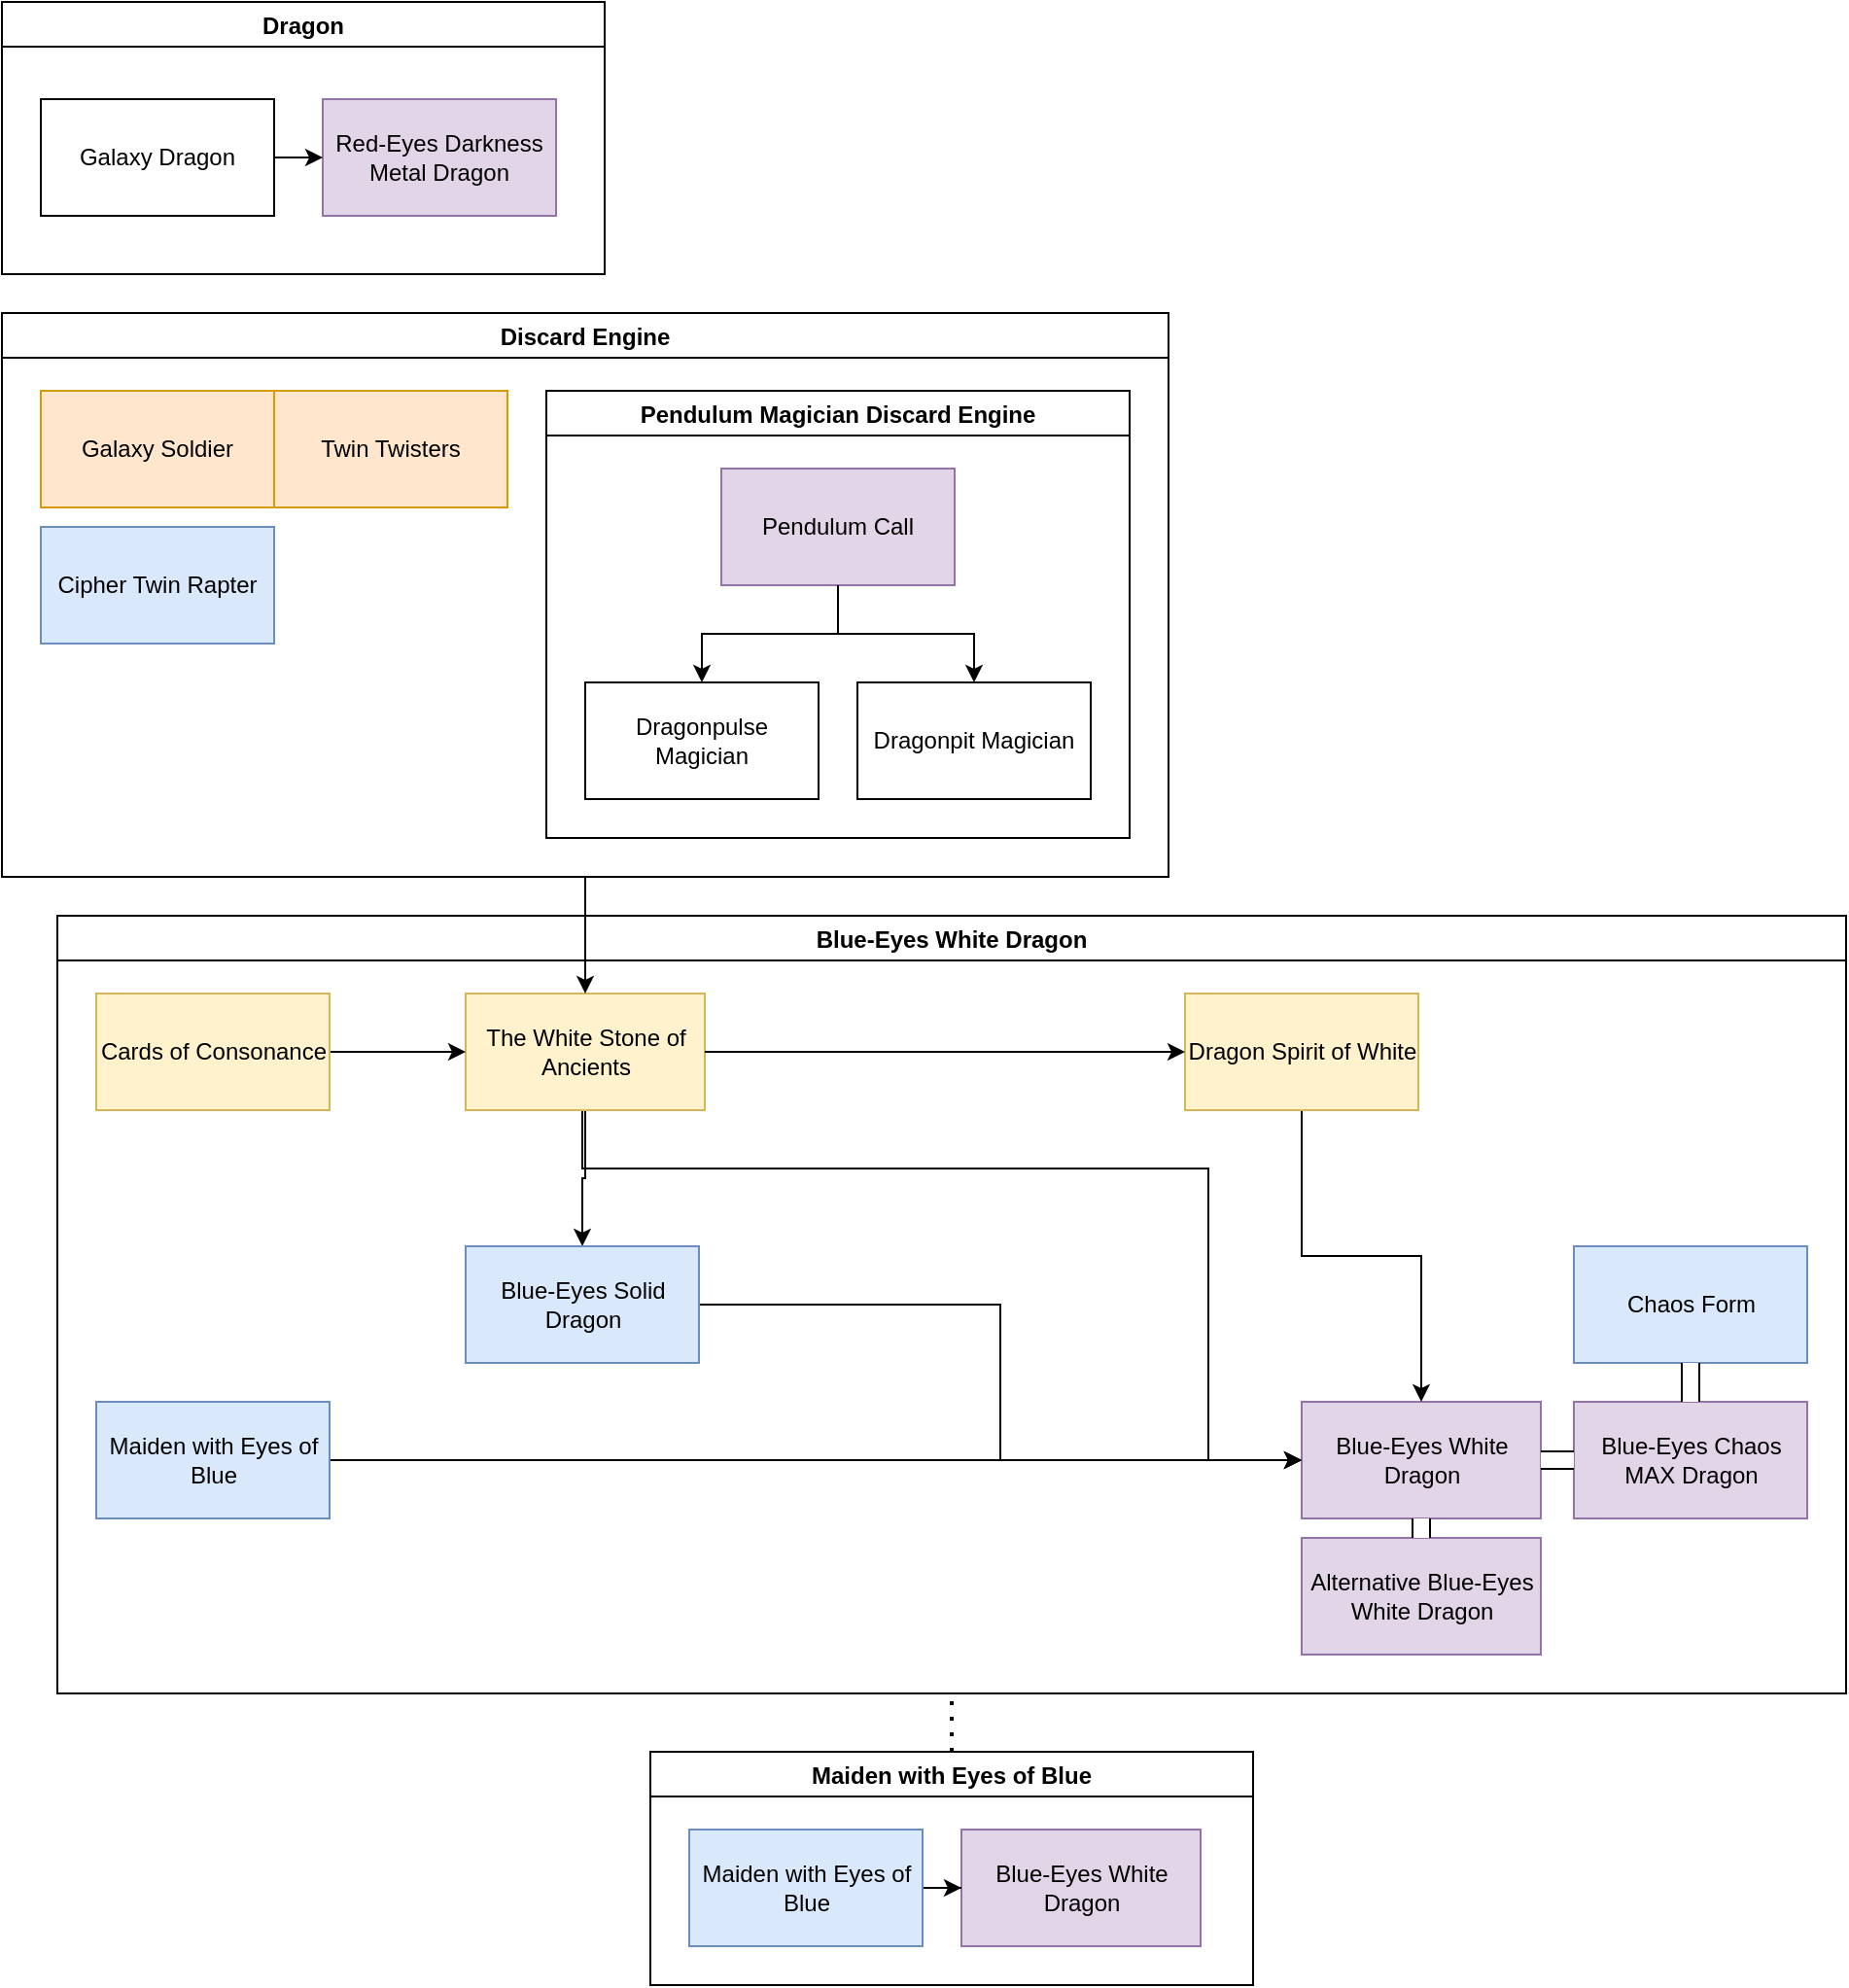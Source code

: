 <mxfile version="20.1.1" type="github" pages="3">
  <diagram id="zv8Aa9wL1IGIpkSlRC8T" name="Dragon">
    <mxGraphModel dx="1182" dy="-2558" grid="1" gridSize="10" guides="1" tooltips="1" connect="1" arrows="1" fold="1" page="1" pageScale="1" pageWidth="850" pageHeight="1100" math="0" shadow="0">
      <root>
        <mxCell id="0" />
        <mxCell id="1" parent="0" />
        <mxCell id="O4k60PI5ibWS8e1Z0X-O-1" value="Dragon" style="swimlane;" parent="1" vertex="1">
          <mxGeometry x="20" y="3320" width="310" height="140" as="geometry" />
        </mxCell>
        <mxCell id="O4k60PI5ibWS8e1Z0X-O-2" value="Galaxy Dragon" style="whiteSpace=wrap;html=1;" parent="O4k60PI5ibWS8e1Z0X-O-1" vertex="1">
          <mxGeometry x="20" y="50" width="120" height="60" as="geometry" />
        </mxCell>
        <mxCell id="O4k60PI5ibWS8e1Z0X-O-3" value="Red-Eyes Darkness Metal Dragon" style="whiteSpace=wrap;html=1;fillColor=#e1d5e7;strokeColor=#9673a6;" parent="O4k60PI5ibWS8e1Z0X-O-1" vertex="1">
          <mxGeometry x="165" y="50" width="120" height="60" as="geometry" />
        </mxCell>
        <mxCell id="O4k60PI5ibWS8e1Z0X-O-4" style="edgeStyle=orthogonalEdgeStyle;rounded=0;orthogonalLoop=1;jettySize=auto;html=1;entryX=0;entryY=0.5;entryDx=0;entryDy=0;" parent="O4k60PI5ibWS8e1Z0X-O-1" source="O4k60PI5ibWS8e1Z0X-O-2" target="O4k60PI5ibWS8e1Z0X-O-3" edge="1">
          <mxGeometry relative="1" as="geometry" />
        </mxCell>
        <mxCell id="ktGTE_c1SDz5uOH07skm-1" value="Blue-Eyes White Dragon" style="swimlane;" parent="1" vertex="1">
          <mxGeometry x="48.5" y="3790" width="920" height="400" as="geometry">
            <mxRectangle x="1680" y="1710" width="180" height="30" as="alternateBounds" />
          </mxGeometry>
        </mxCell>
        <mxCell id="ktGTE_c1SDz5uOH07skm-2" value="Blue-Eyes White Dragon" style="whiteSpace=wrap;html=1;fillColor=#e1d5e7;strokeColor=#9673a6;" parent="ktGTE_c1SDz5uOH07skm-1" vertex="1">
          <mxGeometry x="640" y="250" width="123" height="60" as="geometry" />
        </mxCell>
        <mxCell id="ktGTE_c1SDz5uOH07skm-3" value="Alternative Blue-Eyes White Dragon" style="whiteSpace=wrap;html=1;fillColor=#e1d5e7;strokeColor=#9673a6;" parent="ktGTE_c1SDz5uOH07skm-1" vertex="1">
          <mxGeometry x="640" y="320" width="123" height="60" as="geometry" />
        </mxCell>
        <mxCell id="ktGTE_c1SDz5uOH07skm-4" value="" style="edgeStyle=orthogonalEdgeStyle;rounded=0;orthogonalLoop=1;jettySize=auto;html=1;exitX=1;exitY=0.75;exitDx=0;exitDy=0;verticalAlign=bottom;" parent="ktGTE_c1SDz5uOH07skm-1" source="ktGTE_c1SDz5uOH07skm-6" target="ktGTE_c1SDz5uOH07skm-2" edge="1">
          <mxGeometry relative="1" as="geometry">
            <Array as="points">
              <mxPoint x="270" y="85" />
              <mxPoint x="270" y="130" />
              <mxPoint x="592" y="130" />
            </Array>
          </mxGeometry>
        </mxCell>
        <mxCell id="ktGTE_c1SDz5uOH07skm-5" style="edgeStyle=orthogonalEdgeStyle;rounded=0;orthogonalLoop=1;jettySize=auto;html=1;entryX=0.5;entryY=0;entryDx=0;entryDy=0;" parent="ktGTE_c1SDz5uOH07skm-1" source="ktGTE_c1SDz5uOH07skm-6" target="ktGTE_c1SDz5uOH07skm-20" edge="1">
          <mxGeometry relative="1" as="geometry" />
        </mxCell>
        <mxCell id="ktGTE_c1SDz5uOH07skm-6" value="The White Stone of Ancients" style="whiteSpace=wrap;html=1;fillColor=#fff2cc;strokeColor=#d6b656;" parent="ktGTE_c1SDz5uOH07skm-1" vertex="1">
          <mxGeometry x="210" y="40" width="123" height="60" as="geometry" />
        </mxCell>
        <mxCell id="ktGTE_c1SDz5uOH07skm-7" value="" style="edgeStyle=orthogonalEdgeStyle;rounded=0;orthogonalLoop=1;jettySize=auto;html=1;entryX=0;entryY=0.5;entryDx=0;entryDy=0;startArrow=none;startFill=0;verticalAlign=bottom;" parent="ktGTE_c1SDz5uOH07skm-1" source="ktGTE_c1SDz5uOH07skm-8" target="ktGTE_c1SDz5uOH07skm-6" edge="1">
          <mxGeometry relative="1" as="geometry" />
        </mxCell>
        <mxCell id="ktGTE_c1SDz5uOH07skm-8" value="Cards of Consonance" style="whiteSpace=wrap;html=1;fillColor=#fff2cc;strokeColor=#d6b656;" parent="ktGTE_c1SDz5uOH07skm-1" vertex="1">
          <mxGeometry x="20" y="40" width="120" height="60" as="geometry" />
        </mxCell>
        <mxCell id="ktGTE_c1SDz5uOH07skm-9" value="" style="edgeStyle=orthogonalEdgeStyle;rounded=0;orthogonalLoop=1;jettySize=auto;html=1;verticalAlign=bottom;" parent="ktGTE_c1SDz5uOH07skm-1" source="ktGTE_c1SDz5uOH07skm-10" target="ktGTE_c1SDz5uOH07skm-2" edge="1">
          <mxGeometry relative="1" as="geometry" />
        </mxCell>
        <mxCell id="ktGTE_c1SDz5uOH07skm-10" value="Maiden with Eyes of Blue" style="whiteSpace=wrap;html=1;fillColor=#dae8fc;strokeColor=#6c8ebf;" parent="ktGTE_c1SDz5uOH07skm-1" vertex="1">
          <mxGeometry x="20" y="250" width="120" height="60" as="geometry" />
        </mxCell>
        <mxCell id="ktGTE_c1SDz5uOH07skm-11" style="edgeStyle=orthogonalEdgeStyle;rounded=0;orthogonalLoop=1;jettySize=auto;html=1;" parent="ktGTE_c1SDz5uOH07skm-1" source="ktGTE_c1SDz5uOH07skm-12" target="ktGTE_c1SDz5uOH07skm-2" edge="1">
          <mxGeometry relative="1" as="geometry" />
        </mxCell>
        <mxCell id="ktGTE_c1SDz5uOH07skm-12" value="Dragon Spirit of White" style="whiteSpace=wrap;html=1;fillColor=#fff2cc;strokeColor=#d6b656;" parent="ktGTE_c1SDz5uOH07skm-1" vertex="1">
          <mxGeometry x="580" y="40" width="120" height="60" as="geometry" />
        </mxCell>
        <mxCell id="ktGTE_c1SDz5uOH07skm-13" value="" style="edgeStyle=orthogonalEdgeStyle;rounded=0;orthogonalLoop=1;jettySize=auto;html=1;startArrow=none;startFill=0;verticalAlign=bottom;entryX=0;entryY=0.5;entryDx=0;entryDy=0;" parent="ktGTE_c1SDz5uOH07skm-1" source="ktGTE_c1SDz5uOH07skm-6" target="ktGTE_c1SDz5uOH07skm-12" edge="1">
          <mxGeometry relative="1" as="geometry">
            <mxPoint x="240" y="100" as="targetPoint" />
          </mxGeometry>
        </mxCell>
        <mxCell id="ktGTE_c1SDz5uOH07skm-14" value="Blue-Eyes Chaos MAX Dragon" style="whiteSpace=wrap;html=1;fillColor=#e1d5e7;strokeColor=#9673a6;" parent="ktGTE_c1SDz5uOH07skm-1" vertex="1">
          <mxGeometry x="780" y="250" width="120" height="60" as="geometry" />
        </mxCell>
        <mxCell id="ktGTE_c1SDz5uOH07skm-15" value="" style="shape=filledEdge;rounded=0;fixDash=1;endArrow=none;strokeWidth=10;fillColor=#ffffff;edgeStyle=orthogonalEdgeStyle;exitX=1;exitY=0.5;exitDx=0;exitDy=0;entryX=0;entryY=0.5;entryDx=0;entryDy=0;" parent="ktGTE_c1SDz5uOH07skm-1" source="ktGTE_c1SDz5uOH07skm-2" target="ktGTE_c1SDz5uOH07skm-14" edge="1">
          <mxGeometry width="60" height="40" relative="1" as="geometry">
            <mxPoint x="720" y="130" as="sourcePoint" />
            <mxPoint x="780" y="90" as="targetPoint" />
          </mxGeometry>
        </mxCell>
        <mxCell id="ktGTE_c1SDz5uOH07skm-16" value="Chaos Form" style="whiteSpace=wrap;html=1;fillColor=#dae8fc;strokeColor=#6c8ebf;" parent="ktGTE_c1SDz5uOH07skm-1" vertex="1">
          <mxGeometry x="780" y="170" width="120" height="60" as="geometry" />
        </mxCell>
        <mxCell id="ktGTE_c1SDz5uOH07skm-17" value="" style="shape=filledEdge;rounded=0;fixDash=1;endArrow=none;strokeWidth=10;fillColor=#ffffff;edgeStyle=orthogonalEdgeStyle;exitX=0.5;exitY=0;exitDx=0;exitDy=0;" parent="ktGTE_c1SDz5uOH07skm-1" source="ktGTE_c1SDz5uOH07skm-14" target="ktGTE_c1SDz5uOH07skm-16" edge="1">
          <mxGeometry width="60" height="40" relative="1" as="geometry">
            <mxPoint x="910" y="50" as="sourcePoint" />
            <mxPoint x="970" y="10" as="targetPoint" />
          </mxGeometry>
        </mxCell>
        <mxCell id="ktGTE_c1SDz5uOH07skm-18" value="" style="shape=filledEdge;rounded=0;fixDash=1;endArrow=none;strokeWidth=10;fillColor=#ffffff;edgeStyle=orthogonalEdgeStyle;entryX=0.5;entryY=1;entryDx=0;entryDy=0;exitX=0.5;exitY=0;exitDx=0;exitDy=0;" parent="ktGTE_c1SDz5uOH07skm-1" source="ktGTE_c1SDz5uOH07skm-3" target="ktGTE_c1SDz5uOH07skm-2" edge="1">
          <mxGeometry width="60" height="40" relative="1" as="geometry">
            <mxPoint x="540" y="270" as="sourcePoint" />
            <mxPoint x="600" y="230" as="targetPoint" />
          </mxGeometry>
        </mxCell>
        <mxCell id="ktGTE_c1SDz5uOH07skm-19" style="edgeStyle=orthogonalEdgeStyle;rounded=0;orthogonalLoop=1;jettySize=auto;html=1;entryX=0;entryY=0.5;entryDx=0;entryDy=0;" parent="ktGTE_c1SDz5uOH07skm-1" source="ktGTE_c1SDz5uOH07skm-20" target="ktGTE_c1SDz5uOH07skm-2" edge="1">
          <mxGeometry relative="1" as="geometry" />
        </mxCell>
        <mxCell id="ktGTE_c1SDz5uOH07skm-20" value="Blue-Eyes Solid Dragon" style="whiteSpace=wrap;html=1;fillColor=#dae8fc;strokeColor=#6c8ebf;" parent="ktGTE_c1SDz5uOH07skm-1" vertex="1">
          <mxGeometry x="210" y="170" width="120" height="60" as="geometry" />
        </mxCell>
        <mxCell id="ktGTE_c1SDz5uOH07skm-23" style="edgeStyle=orthogonalEdgeStyle;rounded=0;orthogonalLoop=1;jettySize=auto;html=1;entryX=0.5;entryY=0;entryDx=0;entryDy=0;" parent="1" source="ktGTE_c1SDz5uOH07skm-22" target="ktGTE_c1SDz5uOH07skm-6" edge="1">
          <mxGeometry relative="1" as="geometry" />
        </mxCell>
        <mxCell id="ktGTE_c1SDz5uOH07skm-22" value="Discard Engine" style="swimlane;" parent="1" vertex="1">
          <mxGeometry x="20" y="3480" width="600" height="290" as="geometry" />
        </mxCell>
        <mxCell id="0JxGeK7PizC5W6enQliI-1" value="Twin Twisters" style="whiteSpace=wrap;html=1;fillColor=#ffe6cc;strokeColor=#d79b00;" parent="ktGTE_c1SDz5uOH07skm-22" vertex="1">
          <mxGeometry x="140" y="40" width="120" height="60" as="geometry" />
        </mxCell>
        <mxCell id="TkjOUOhSY8arpm2TrO54-1" value="Pendulum Magician Discard Engine" style="swimlane;" parent="ktGTE_c1SDz5uOH07skm-22" vertex="1">
          <mxGeometry x="280" y="40" width="300" height="230" as="geometry" />
        </mxCell>
        <mxCell id="TkjOUOhSY8arpm2TrO54-2" value="Pendulum Call" style="whiteSpace=wrap;html=1;fillColor=#e1d5e7;strokeColor=#9673a6;" parent="TkjOUOhSY8arpm2TrO54-1" vertex="1">
          <mxGeometry x="90" y="40" width="120" height="60" as="geometry" />
        </mxCell>
        <mxCell id="TkjOUOhSY8arpm2TrO54-3" value="Dragonpit Magician" style="whiteSpace=wrap;html=1;" parent="TkjOUOhSY8arpm2TrO54-1" vertex="1">
          <mxGeometry x="160" y="150" width="120" height="60" as="geometry" />
        </mxCell>
        <mxCell id="TkjOUOhSY8arpm2TrO54-4" style="edgeStyle=orthogonalEdgeStyle;rounded=0;orthogonalLoop=1;jettySize=auto;html=1;" parent="TkjOUOhSY8arpm2TrO54-1" source="TkjOUOhSY8arpm2TrO54-2" target="TkjOUOhSY8arpm2TrO54-3" edge="1">
          <mxGeometry relative="1" as="geometry" />
        </mxCell>
        <mxCell id="TkjOUOhSY8arpm2TrO54-5" value="Dragonpulse Magician" style="whiteSpace=wrap;html=1;" parent="TkjOUOhSY8arpm2TrO54-1" vertex="1">
          <mxGeometry x="20" y="150" width="120" height="60" as="geometry" />
        </mxCell>
        <mxCell id="TkjOUOhSY8arpm2TrO54-6" style="edgeStyle=orthogonalEdgeStyle;rounded=0;orthogonalLoop=1;jettySize=auto;html=1;" parent="TkjOUOhSY8arpm2TrO54-1" source="TkjOUOhSY8arpm2TrO54-2" target="TkjOUOhSY8arpm2TrO54-5" edge="1">
          <mxGeometry relative="1" as="geometry" />
        </mxCell>
        <mxCell id="2ZK7jNG9v2DSAAOjWctX-1" value="Cipher Twin Rapter" style="rounded=0;whiteSpace=wrap;html=1;fillColor=#dae8fc;strokeColor=#6c8ebf;" parent="ktGTE_c1SDz5uOH07skm-22" vertex="1">
          <mxGeometry x="20" y="110" width="120" height="60" as="geometry" />
        </mxCell>
        <mxCell id="GI5gR9P13quGaoXbZktA-1" value="Galaxy Soldier" style="whiteSpace=wrap;html=1;fillColor=#ffe6cc;strokeColor=#d79b00;" parent="ktGTE_c1SDz5uOH07skm-22" vertex="1">
          <mxGeometry x="20" y="40" width="120" height="60" as="geometry" />
        </mxCell>
        <mxCell id="r15IYq8nVFfZDKdNq3Vh-1" value="Maiden with Eyes of Blue" style="swimlane;" parent="1" vertex="1">
          <mxGeometry x="353.5" y="4220" width="310" height="120" as="geometry" />
        </mxCell>
        <mxCell id="r15IYq8nVFfZDKdNq3Vh-2" value="Blue-Eyes White Dragon" style="whiteSpace=wrap;html=1;fillColor=#e1d5e7;strokeColor=#9673a6;" parent="r15IYq8nVFfZDKdNq3Vh-1" vertex="1">
          <mxGeometry x="160" y="40" width="123" height="60" as="geometry" />
        </mxCell>
        <mxCell id="r15IYq8nVFfZDKdNq3Vh-3" value="" style="edgeStyle=orthogonalEdgeStyle;rounded=0;orthogonalLoop=1;jettySize=auto;html=1;verticalAlign=bottom;" parent="r15IYq8nVFfZDKdNq3Vh-1" source="r15IYq8nVFfZDKdNq3Vh-4" target="r15IYq8nVFfZDKdNq3Vh-2" edge="1">
          <mxGeometry relative="1" as="geometry" />
        </mxCell>
        <mxCell id="r15IYq8nVFfZDKdNq3Vh-4" value="Maiden with Eyes of Blue" style="whiteSpace=wrap;html=1;fillColor=#dae8fc;strokeColor=#6c8ebf;" parent="r15IYq8nVFfZDKdNq3Vh-1" vertex="1">
          <mxGeometry x="20" y="40" width="120" height="60" as="geometry" />
        </mxCell>
        <mxCell id="r15IYq8nVFfZDKdNq3Vh-5" value="" style="endArrow=none;dashed=1;html=1;dashPattern=1 3;strokeWidth=2;rounded=0;entryX=0.5;entryY=1;entryDx=0;entryDy=0;exitX=0.5;exitY=0;exitDx=0;exitDy=0;" parent="1" source="r15IYq8nVFfZDKdNq3Vh-1" target="ktGTE_c1SDz5uOH07skm-1" edge="1">
          <mxGeometry width="50" height="50" relative="1" as="geometry">
            <mxPoint x="580" y="4090" as="sourcePoint" />
            <mxPoint x="630" y="4040" as="targetPoint" />
          </mxGeometry>
        </mxCell>
      </root>
    </mxGraphModel>
  </diagram>
  <diagram id="btF-FsLcd4CbQXd-jg1l" name="Warrior">
    <mxGraphModel dx="322" dy="15" grid="1" gridSize="10" guides="1" tooltips="1" connect="1" arrows="1" fold="1" page="1" pageScale="1" pageWidth="850" pageHeight="1100" math="0" shadow="0">
      <root>
        <mxCell id="0" />
        <mxCell id="1" parent="0" />
        <mxCell id="X5v_cUpA-14vUlO8kyE_-1" style="edgeStyle=orthogonalEdgeStyle;rounded=0;orthogonalLoop=1;jettySize=auto;html=1;entryX=0;entryY=0.5;entryDx=0;entryDy=0;" parent="1" source="X5v_cUpA-14vUlO8kyE_-2" target="X5v_cUpA-14vUlO8kyE_-3" edge="1">
          <mxGeometry relative="1" as="geometry" />
        </mxCell>
        <mxCell id="X5v_cUpA-14vUlO8kyE_-2" value="Reinforcement of the Army" style="whiteSpace=wrap;html=1;fillColor=#e1d5e7;strokeColor=#9673a6;" parent="1" vertex="1">
          <mxGeometry x="1720" y="1150" width="120" height="60" as="geometry" />
        </mxCell>
        <mxCell id="X5v_cUpA-14vUlO8kyE_-3" value="Level 4 or Lower Warrior" style="swimlane;" parent="1" vertex="1">
          <mxGeometry x="1880" y="1150" width="290" height="260" as="geometry" />
        </mxCell>
        <mxCell id="X5v_cUpA-14vUlO8kyE_-4" value="Armageddon Knight" style="whiteSpace=wrap;html=1;fillColor=#fff2cc;strokeColor=#d6b656;" parent="X5v_cUpA-14vUlO8kyE_-3" vertex="1">
          <mxGeometry x="150" y="40" width="120" height="60" as="geometry" />
        </mxCell>
        <mxCell id="X5v_cUpA-14vUlO8kyE_-5" value="G.B. Hunter" style="whiteSpace=wrap;html=1;fillColor=#fff2cc;strokeColor=#d6b656;" parent="X5v_cUpA-14vUlO8kyE_-3" vertex="1">
          <mxGeometry x="20" y="110" width="120" height="60" as="geometry" />
        </mxCell>
        <mxCell id="X5v_cUpA-14vUlO8kyE_-6" value="Heroic Challenger - Assault Halberd" style="whiteSpace=wrap;html=1;fillColor=#fff2cc;strokeColor=#d6b656;" parent="X5v_cUpA-14vUlO8kyE_-3" vertex="1">
          <mxGeometry x="150" y="110" width="120" height="60" as="geometry" />
        </mxCell>
        <mxCell id="X5v_cUpA-14vUlO8kyE_-7" value="Elemental HERO Shadow Mist" style="whiteSpace=wrap;html=1;fillColor=#fff2cc;strokeColor=#d6b656;" parent="X5v_cUpA-14vUlO8kyE_-3" vertex="1">
          <mxGeometry x="20" y="180" width="120" height="60" as="geometry" />
        </mxCell>
        <mxCell id="X5v_cUpA-14vUlO8kyE_-8" value="Dragodies, the Empowered Warrior" style="whiteSpace=wrap;html=1;fillColor=#fff2cc;strokeColor=#d6b656;" parent="X5v_cUpA-14vUlO8kyE_-3" vertex="1">
          <mxGeometry x="150" y="180" width="120" height="60" as="geometry" />
        </mxCell>
      </root>
    </mxGraphModel>
  </diagram>
  <diagram id="4NMVLsTBbChi3mvKcYzQ" name="Winged Beast">
    <mxGraphModel dx="394" dy="1881" grid="1" gridSize="10" guides="1" tooltips="1" connect="1" arrows="1" fold="1" page="1" pageScale="1" pageWidth="850" pageHeight="1100" math="0" shadow="0">
      <root>
        <mxCell id="0" />
        <mxCell id="1" parent="0" />
        <mxCell id="APVUbxBJNcDSf0LA1RpC-1" value="Robina Search" style="swimlane;" vertex="1" parent="1">
          <mxGeometry x="875" y="-1050" width="470" height="330" as="geometry" />
        </mxCell>
        <mxCell id="APVUbxBJNcDSf0LA1RpC-2" value="" style="edgeStyle=orthogonalEdgeStyle;rounded=0;orthogonalLoop=1;jettySize=auto;html=1;entryX=0;entryY=0.5;entryDx=0;entryDy=0;" edge="1" parent="APVUbxBJNcDSf0LA1RpC-1" source="APVUbxBJNcDSf0LA1RpC-3" target="APVUbxBJNcDSf0LA1RpC-4">
          <mxGeometry relative="1" as="geometry" />
        </mxCell>
        <mxCell id="APVUbxBJNcDSf0LA1RpC-3" value="Floowandereeze &amp;amp; Robina" style="whiteSpace=wrap;html=1;fillColor=#ffe6cc;strokeColor=#d79b00;" vertex="1" parent="APVUbxBJNcDSf0LA1RpC-1">
          <mxGeometry x="20" y="140" width="120" height="60" as="geometry" />
        </mxCell>
        <mxCell id="APVUbxBJNcDSf0LA1RpC-4" value="Level 4 or lower Winged Beast" style="swimlane;" vertex="1" parent="APVUbxBJNcDSf0LA1RpC-1">
          <mxGeometry x="170" y="40" width="275" height="260" as="geometry" />
        </mxCell>
        <mxCell id="APVUbxBJNcDSf0LA1RpC-5" value="Floowandereeze &amp;amp; Eglen" style="whiteSpace=wrap;html=1;fillColor=#ffe6cc;strokeColor=#d79b00;" vertex="1" parent="APVUbxBJNcDSf0LA1RpC-4">
          <mxGeometry x="20" y="40" width="120" height="60" as="geometry" />
        </mxCell>
        <mxCell id="APVUbxBJNcDSf0LA1RpC-6" value="Blackwing - Gale the Whrilwind" style="whiteSpace=wrap;html=1;fillColor=#ffe6cc;strokeColor=#d79b00;" vertex="1" parent="APVUbxBJNcDSf0LA1RpC-4">
          <mxGeometry x="20" y="110" width="120" height="60" as="geometry" />
        </mxCell>
        <mxCell id="APVUbxBJNcDSf0LA1RpC-7" value="Shield Wing" style="whiteSpace=wrap;html=1;fillColor=#ffe6cc;strokeColor=#d79b00;" vertex="1" parent="APVUbxBJNcDSf0LA1RpC-4">
          <mxGeometry x="20" y="180" width="120" height="60" as="geometry" />
        </mxCell>
        <mxCell id="APVUbxBJNcDSf0LA1RpC-8" value="Phantom Gryphon" style="whiteSpace=wrap;html=1;fillColor=#dae8fc;strokeColor=#6c8ebf;" vertex="1" parent="APVUbxBJNcDSf0LA1RpC-4">
          <mxGeometry x="140" y="40" width="120" height="60" as="geometry" />
        </mxCell>
        <mxCell id="APVUbxBJNcDSf0LA1RpC-9" value="Eglen Search" style="swimlane;" vertex="1" parent="1">
          <mxGeometry x="875" y="-700" width="460" height="180" as="geometry" />
        </mxCell>
        <mxCell id="APVUbxBJNcDSf0LA1RpC-10" style="edgeStyle=orthogonalEdgeStyle;rounded=0;orthogonalLoop=1;jettySize=auto;html=1;entryX=0;entryY=0.5;entryDx=0;entryDy=0;" edge="1" parent="APVUbxBJNcDSf0LA1RpC-9" source="APVUbxBJNcDSf0LA1RpC-11" target="APVUbxBJNcDSf0LA1RpC-12">
          <mxGeometry relative="1" as="geometry" />
        </mxCell>
        <mxCell id="APVUbxBJNcDSf0LA1RpC-11" value="Floowandereeze &amp;amp; Eglen" style="whiteSpace=wrap;html=1;fillColor=#ffe6cc;strokeColor=#d79b00;" vertex="1" parent="APVUbxBJNcDSf0LA1RpC-9">
          <mxGeometry x="20" y="70" width="120" height="60" as="geometry" />
        </mxCell>
        <mxCell id="APVUbxBJNcDSf0LA1RpC-12" value="Level 7 or higher Winged Beast" style="swimlane;" vertex="1" parent="APVUbxBJNcDSf0LA1RpC-9">
          <mxGeometry x="157.5" y="40" width="282.5" height="120" as="geometry" />
        </mxCell>
        <mxCell id="APVUbxBJNcDSf0LA1RpC-13" value="Floowandereeze &amp;amp; Snowl" style="whiteSpace=wrap;html=1;fillColor=#e1d5e7;strokeColor=#9673a6;" vertex="1" parent="APVUbxBJNcDSf0LA1RpC-12">
          <mxGeometry x="25" y="40" width="120" height="60" as="geometry" />
        </mxCell>
        <mxCell id="APVUbxBJNcDSf0LA1RpC-14" value="Floowandereeze &amp;amp; Empen" style="whiteSpace=wrap;html=1;fillColor=#ffe6cc;strokeColor=#d79b00;" vertex="1" parent="APVUbxBJNcDSf0LA1RpC-12">
          <mxGeometry x="145" y="40" width="120" height="60" as="geometry" />
        </mxCell>
        <mxCell id="APVUbxBJNcDSf0LA1RpC-15" value="Empen Search" style="swimlane;" vertex="1" parent="1">
          <mxGeometry x="870" y="-500" width="480" height="230" as="geometry" />
        </mxCell>
        <mxCell id="APVUbxBJNcDSf0LA1RpC-16" value="Floowandereeze &amp;amp; Empen" style="whiteSpace=wrap;html=1;fillColor=#ffe6cc;strokeColor=#d79b00;" vertex="1" parent="APVUbxBJNcDSf0LA1RpC-15">
          <mxGeometry x="20" y="95" width="120" height="60" as="geometry" />
        </mxCell>
        <mxCell id="APVUbxBJNcDSf0LA1RpC-17" value="&quot;Floowandereeze&quot; Spell/Trap" style="swimlane;" vertex="1" parent="APVUbxBJNcDSf0LA1RpC-15">
          <mxGeometry x="170" y="40" width="290" height="170" as="geometry" />
        </mxCell>
        <mxCell id="APVUbxBJNcDSf0LA1RpC-18" value="Floowandereeze and the Magnificent Map" style="whiteSpace=wrap;html=1;fillColor=#dae8fc;strokeColor=#6c8ebf;" vertex="1" parent="APVUbxBJNcDSf0LA1RpC-17">
          <mxGeometry x="20" y="40" width="120" height="60" as="geometry" />
        </mxCell>
        <mxCell id="APVUbxBJNcDSf0LA1RpC-19" value="Floowandereeze and the Scary Sea" style="whiteSpace=wrap;html=1;fillColor=#dae8fc;strokeColor=#6c8ebf;" vertex="1" parent="APVUbxBJNcDSf0LA1RpC-17">
          <mxGeometry x="150" y="40" width="120" height="60" as="geometry" />
        </mxCell>
        <mxCell id="APVUbxBJNcDSf0LA1RpC-20" value="Floowandereeze and the Dreaming Town" style="whiteSpace=wrap;html=1;" vertex="1" parent="APVUbxBJNcDSf0LA1RpC-17">
          <mxGeometry x="150" y="100" width="120" height="60" as="geometry" />
        </mxCell>
        <mxCell id="APVUbxBJNcDSf0LA1RpC-21" value="" style="edgeStyle=orthogonalEdgeStyle;rounded=0;orthogonalLoop=1;jettySize=auto;html=1;entryX=0;entryY=0.5;entryDx=0;entryDy=0;" edge="1" parent="APVUbxBJNcDSf0LA1RpC-15" source="APVUbxBJNcDSf0LA1RpC-16" target="APVUbxBJNcDSf0LA1RpC-17">
          <mxGeometry relative="1" as="geometry" />
        </mxCell>
      </root>
    </mxGraphModel>
  </diagram>
</mxfile>
